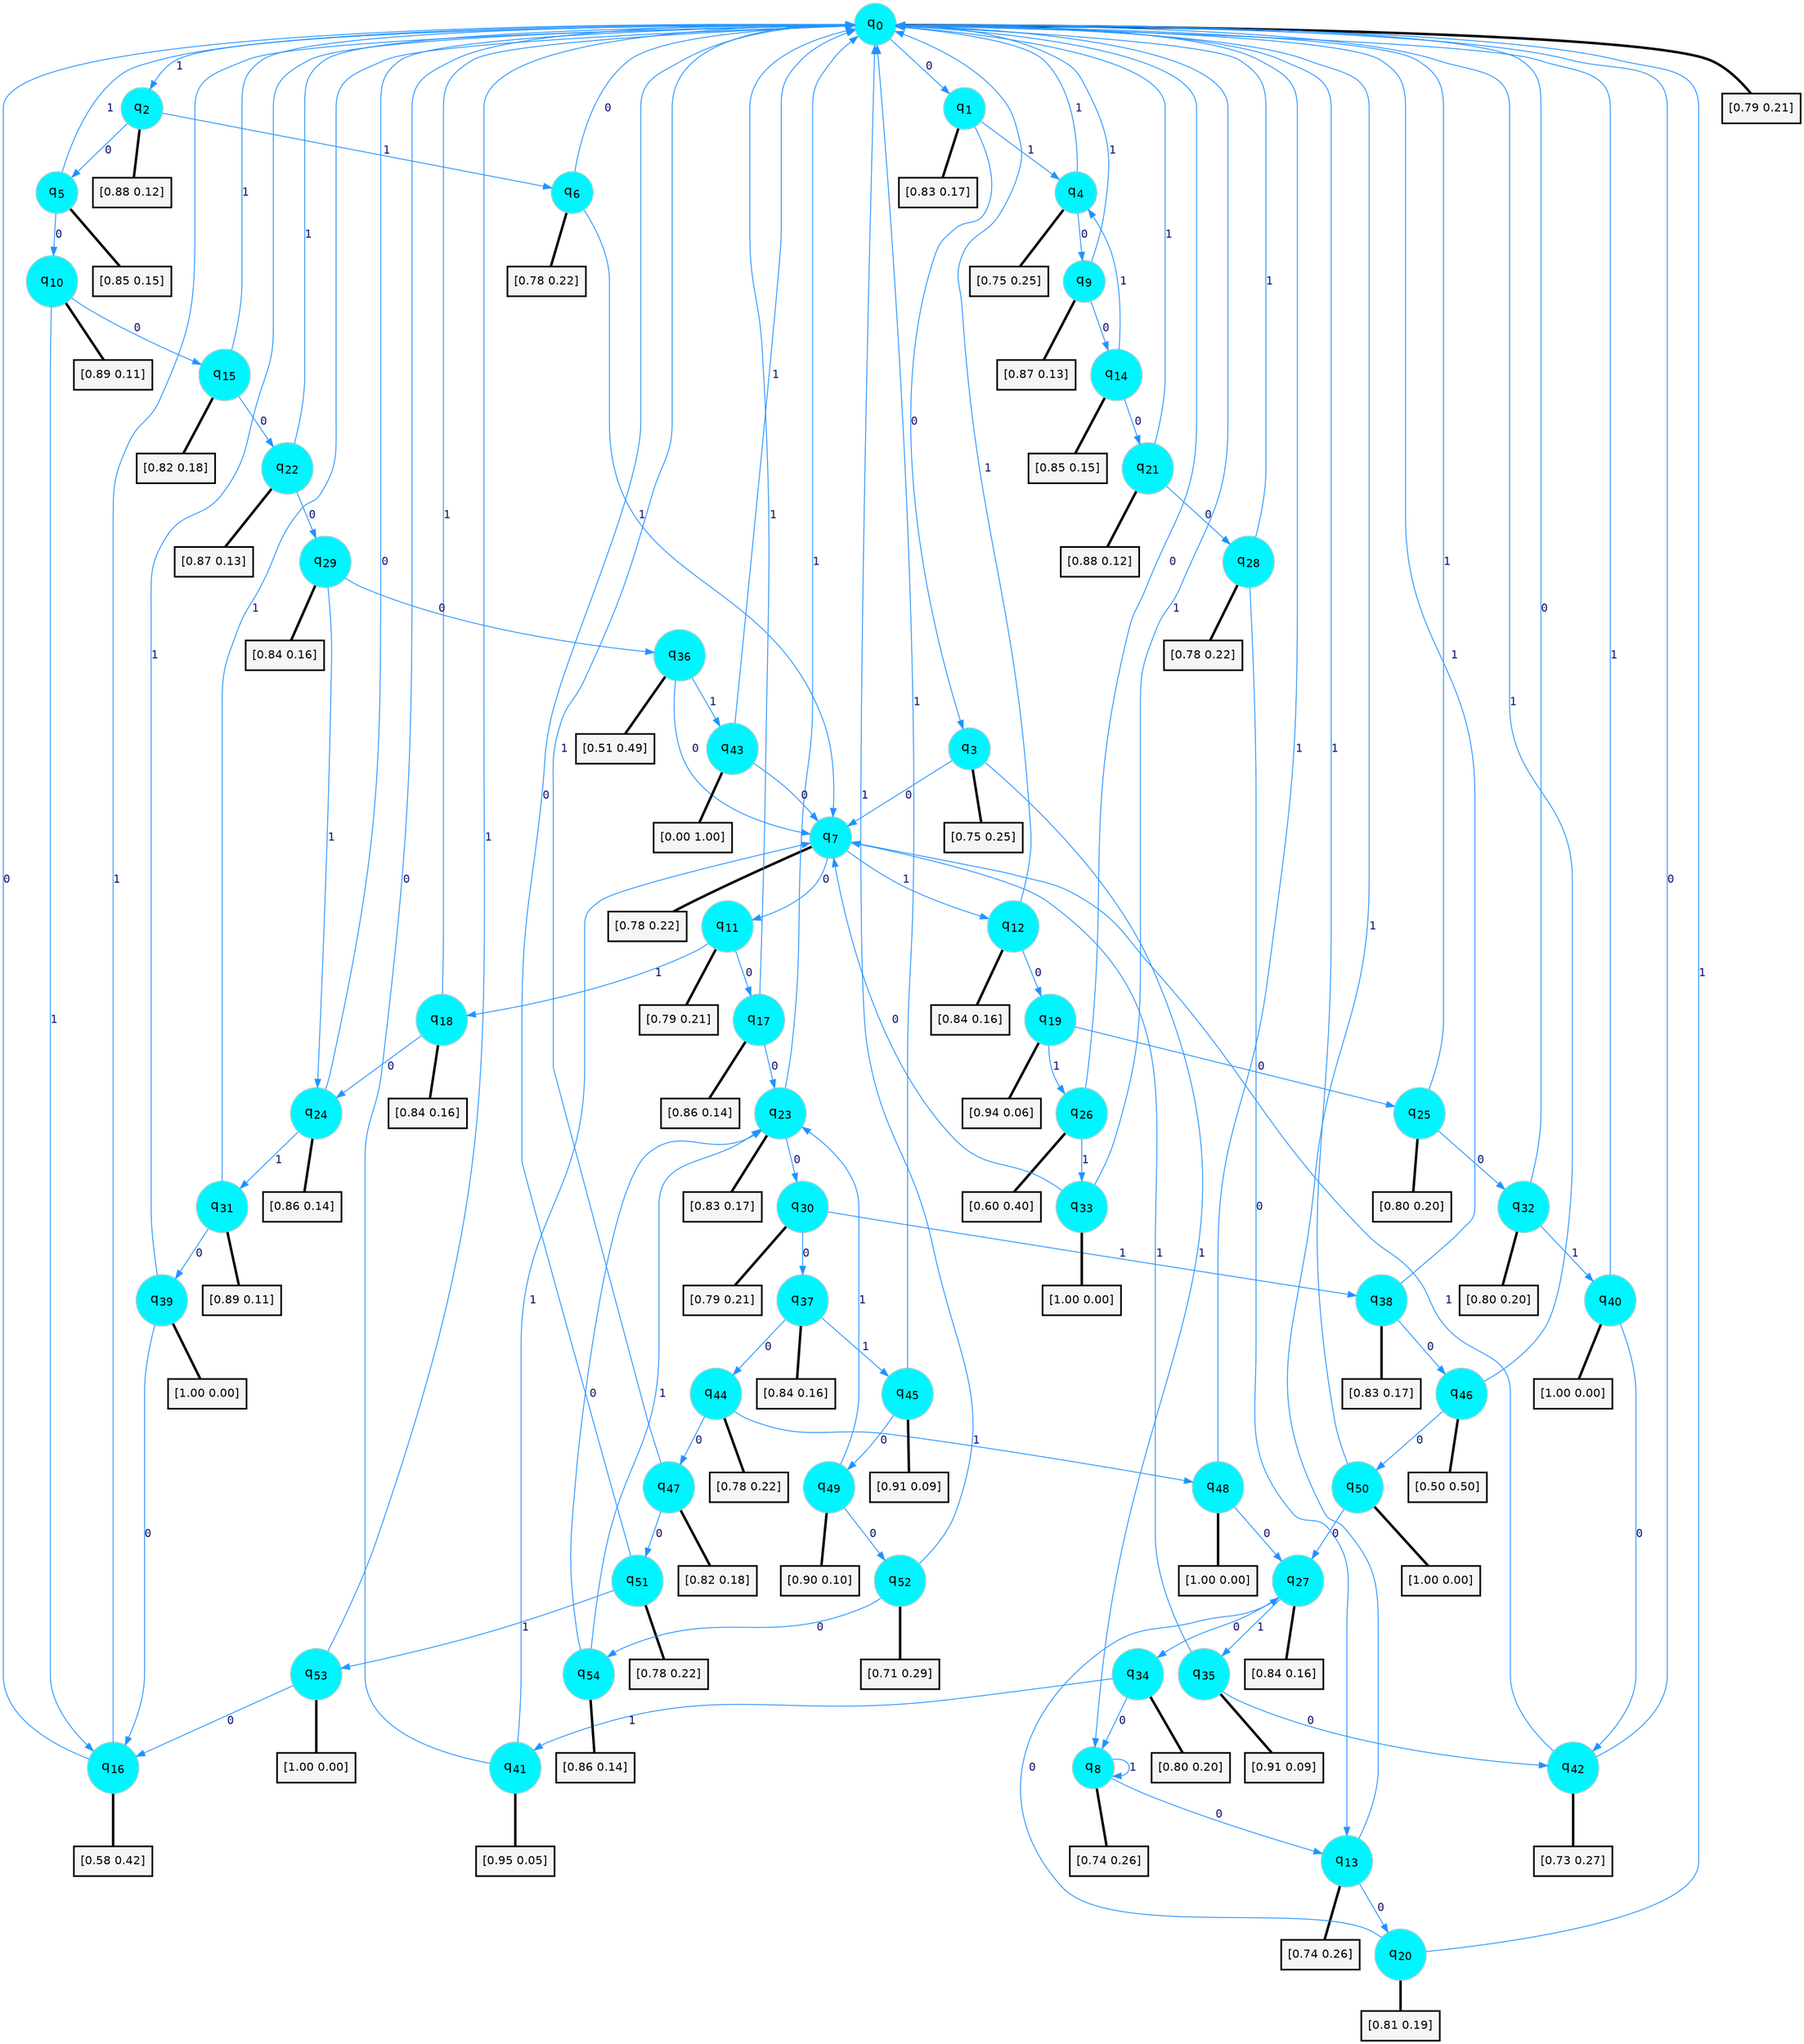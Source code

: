 digraph G {
graph [
bgcolor=transparent, dpi=300, rankdir=TD, size="40,25"];
node [
color=gray, fillcolor=turquoise1, fontcolor=black, fontname=Helvetica, fontsize=16, fontweight=bold, shape=circle, style=filled];
edge [
arrowsize=1, color=dodgerblue1, fontcolor=midnightblue, fontname=courier, fontweight=bold, penwidth=1, style=solid, weight=20];
0[label=<q<SUB>0</SUB>>];
1[label=<q<SUB>1</SUB>>];
2[label=<q<SUB>2</SUB>>];
3[label=<q<SUB>3</SUB>>];
4[label=<q<SUB>4</SUB>>];
5[label=<q<SUB>5</SUB>>];
6[label=<q<SUB>6</SUB>>];
7[label=<q<SUB>7</SUB>>];
8[label=<q<SUB>8</SUB>>];
9[label=<q<SUB>9</SUB>>];
10[label=<q<SUB>10</SUB>>];
11[label=<q<SUB>11</SUB>>];
12[label=<q<SUB>12</SUB>>];
13[label=<q<SUB>13</SUB>>];
14[label=<q<SUB>14</SUB>>];
15[label=<q<SUB>15</SUB>>];
16[label=<q<SUB>16</SUB>>];
17[label=<q<SUB>17</SUB>>];
18[label=<q<SUB>18</SUB>>];
19[label=<q<SUB>19</SUB>>];
20[label=<q<SUB>20</SUB>>];
21[label=<q<SUB>21</SUB>>];
22[label=<q<SUB>22</SUB>>];
23[label=<q<SUB>23</SUB>>];
24[label=<q<SUB>24</SUB>>];
25[label=<q<SUB>25</SUB>>];
26[label=<q<SUB>26</SUB>>];
27[label=<q<SUB>27</SUB>>];
28[label=<q<SUB>28</SUB>>];
29[label=<q<SUB>29</SUB>>];
30[label=<q<SUB>30</SUB>>];
31[label=<q<SUB>31</SUB>>];
32[label=<q<SUB>32</SUB>>];
33[label=<q<SUB>33</SUB>>];
34[label=<q<SUB>34</SUB>>];
35[label=<q<SUB>35</SUB>>];
36[label=<q<SUB>36</SUB>>];
37[label=<q<SUB>37</SUB>>];
38[label=<q<SUB>38</SUB>>];
39[label=<q<SUB>39</SUB>>];
40[label=<q<SUB>40</SUB>>];
41[label=<q<SUB>41</SUB>>];
42[label=<q<SUB>42</SUB>>];
43[label=<q<SUB>43</SUB>>];
44[label=<q<SUB>44</SUB>>];
45[label=<q<SUB>45</SUB>>];
46[label=<q<SUB>46</SUB>>];
47[label=<q<SUB>47</SUB>>];
48[label=<q<SUB>48</SUB>>];
49[label=<q<SUB>49</SUB>>];
50[label=<q<SUB>50</SUB>>];
51[label=<q<SUB>51</SUB>>];
52[label=<q<SUB>52</SUB>>];
53[label=<q<SUB>53</SUB>>];
54[label=<q<SUB>54</SUB>>];
55[label="[0.79 0.21]", shape=box,fontcolor=black, fontname=Helvetica, fontsize=14, penwidth=2, fillcolor=whitesmoke,color=black];
56[label="[0.83 0.17]", shape=box,fontcolor=black, fontname=Helvetica, fontsize=14, penwidth=2, fillcolor=whitesmoke,color=black];
57[label="[0.88 0.12]", shape=box,fontcolor=black, fontname=Helvetica, fontsize=14, penwidth=2, fillcolor=whitesmoke,color=black];
58[label="[0.75 0.25]", shape=box,fontcolor=black, fontname=Helvetica, fontsize=14, penwidth=2, fillcolor=whitesmoke,color=black];
59[label="[0.75 0.25]", shape=box,fontcolor=black, fontname=Helvetica, fontsize=14, penwidth=2, fillcolor=whitesmoke,color=black];
60[label="[0.85 0.15]", shape=box,fontcolor=black, fontname=Helvetica, fontsize=14, penwidth=2, fillcolor=whitesmoke,color=black];
61[label="[0.78 0.22]", shape=box,fontcolor=black, fontname=Helvetica, fontsize=14, penwidth=2, fillcolor=whitesmoke,color=black];
62[label="[0.78 0.22]", shape=box,fontcolor=black, fontname=Helvetica, fontsize=14, penwidth=2, fillcolor=whitesmoke,color=black];
63[label="[0.74 0.26]", shape=box,fontcolor=black, fontname=Helvetica, fontsize=14, penwidth=2, fillcolor=whitesmoke,color=black];
64[label="[0.87 0.13]", shape=box,fontcolor=black, fontname=Helvetica, fontsize=14, penwidth=2, fillcolor=whitesmoke,color=black];
65[label="[0.89 0.11]", shape=box,fontcolor=black, fontname=Helvetica, fontsize=14, penwidth=2, fillcolor=whitesmoke,color=black];
66[label="[0.79 0.21]", shape=box,fontcolor=black, fontname=Helvetica, fontsize=14, penwidth=2, fillcolor=whitesmoke,color=black];
67[label="[0.84 0.16]", shape=box,fontcolor=black, fontname=Helvetica, fontsize=14, penwidth=2, fillcolor=whitesmoke,color=black];
68[label="[0.74 0.26]", shape=box,fontcolor=black, fontname=Helvetica, fontsize=14, penwidth=2, fillcolor=whitesmoke,color=black];
69[label="[0.85 0.15]", shape=box,fontcolor=black, fontname=Helvetica, fontsize=14, penwidth=2, fillcolor=whitesmoke,color=black];
70[label="[0.82 0.18]", shape=box,fontcolor=black, fontname=Helvetica, fontsize=14, penwidth=2, fillcolor=whitesmoke,color=black];
71[label="[0.58 0.42]", shape=box,fontcolor=black, fontname=Helvetica, fontsize=14, penwidth=2, fillcolor=whitesmoke,color=black];
72[label="[0.86 0.14]", shape=box,fontcolor=black, fontname=Helvetica, fontsize=14, penwidth=2, fillcolor=whitesmoke,color=black];
73[label="[0.84 0.16]", shape=box,fontcolor=black, fontname=Helvetica, fontsize=14, penwidth=2, fillcolor=whitesmoke,color=black];
74[label="[0.94 0.06]", shape=box,fontcolor=black, fontname=Helvetica, fontsize=14, penwidth=2, fillcolor=whitesmoke,color=black];
75[label="[0.81 0.19]", shape=box,fontcolor=black, fontname=Helvetica, fontsize=14, penwidth=2, fillcolor=whitesmoke,color=black];
76[label="[0.88 0.12]", shape=box,fontcolor=black, fontname=Helvetica, fontsize=14, penwidth=2, fillcolor=whitesmoke,color=black];
77[label="[0.87 0.13]", shape=box,fontcolor=black, fontname=Helvetica, fontsize=14, penwidth=2, fillcolor=whitesmoke,color=black];
78[label="[0.83 0.17]", shape=box,fontcolor=black, fontname=Helvetica, fontsize=14, penwidth=2, fillcolor=whitesmoke,color=black];
79[label="[0.86 0.14]", shape=box,fontcolor=black, fontname=Helvetica, fontsize=14, penwidth=2, fillcolor=whitesmoke,color=black];
80[label="[0.80 0.20]", shape=box,fontcolor=black, fontname=Helvetica, fontsize=14, penwidth=2, fillcolor=whitesmoke,color=black];
81[label="[0.60 0.40]", shape=box,fontcolor=black, fontname=Helvetica, fontsize=14, penwidth=2, fillcolor=whitesmoke,color=black];
82[label="[0.84 0.16]", shape=box,fontcolor=black, fontname=Helvetica, fontsize=14, penwidth=2, fillcolor=whitesmoke,color=black];
83[label="[0.78 0.22]", shape=box,fontcolor=black, fontname=Helvetica, fontsize=14, penwidth=2, fillcolor=whitesmoke,color=black];
84[label="[0.84 0.16]", shape=box,fontcolor=black, fontname=Helvetica, fontsize=14, penwidth=2, fillcolor=whitesmoke,color=black];
85[label="[0.79 0.21]", shape=box,fontcolor=black, fontname=Helvetica, fontsize=14, penwidth=2, fillcolor=whitesmoke,color=black];
86[label="[0.89 0.11]", shape=box,fontcolor=black, fontname=Helvetica, fontsize=14, penwidth=2, fillcolor=whitesmoke,color=black];
87[label="[0.80 0.20]", shape=box,fontcolor=black, fontname=Helvetica, fontsize=14, penwidth=2, fillcolor=whitesmoke,color=black];
88[label="[1.00 0.00]", shape=box,fontcolor=black, fontname=Helvetica, fontsize=14, penwidth=2, fillcolor=whitesmoke,color=black];
89[label="[0.80 0.20]", shape=box,fontcolor=black, fontname=Helvetica, fontsize=14, penwidth=2, fillcolor=whitesmoke,color=black];
90[label="[0.91 0.09]", shape=box,fontcolor=black, fontname=Helvetica, fontsize=14, penwidth=2, fillcolor=whitesmoke,color=black];
91[label="[0.51 0.49]", shape=box,fontcolor=black, fontname=Helvetica, fontsize=14, penwidth=2, fillcolor=whitesmoke,color=black];
92[label="[0.84 0.16]", shape=box,fontcolor=black, fontname=Helvetica, fontsize=14, penwidth=2, fillcolor=whitesmoke,color=black];
93[label="[0.83 0.17]", shape=box,fontcolor=black, fontname=Helvetica, fontsize=14, penwidth=2, fillcolor=whitesmoke,color=black];
94[label="[1.00 0.00]", shape=box,fontcolor=black, fontname=Helvetica, fontsize=14, penwidth=2, fillcolor=whitesmoke,color=black];
95[label="[1.00 0.00]", shape=box,fontcolor=black, fontname=Helvetica, fontsize=14, penwidth=2, fillcolor=whitesmoke,color=black];
96[label="[0.95 0.05]", shape=box,fontcolor=black, fontname=Helvetica, fontsize=14, penwidth=2, fillcolor=whitesmoke,color=black];
97[label="[0.73 0.27]", shape=box,fontcolor=black, fontname=Helvetica, fontsize=14, penwidth=2, fillcolor=whitesmoke,color=black];
98[label="[0.00 1.00]", shape=box,fontcolor=black, fontname=Helvetica, fontsize=14, penwidth=2, fillcolor=whitesmoke,color=black];
99[label="[0.78 0.22]", shape=box,fontcolor=black, fontname=Helvetica, fontsize=14, penwidth=2, fillcolor=whitesmoke,color=black];
100[label="[0.91 0.09]", shape=box,fontcolor=black, fontname=Helvetica, fontsize=14, penwidth=2, fillcolor=whitesmoke,color=black];
101[label="[0.50 0.50]", shape=box,fontcolor=black, fontname=Helvetica, fontsize=14, penwidth=2, fillcolor=whitesmoke,color=black];
102[label="[0.82 0.18]", shape=box,fontcolor=black, fontname=Helvetica, fontsize=14, penwidth=2, fillcolor=whitesmoke,color=black];
103[label="[1.00 0.00]", shape=box,fontcolor=black, fontname=Helvetica, fontsize=14, penwidth=2, fillcolor=whitesmoke,color=black];
104[label="[0.90 0.10]", shape=box,fontcolor=black, fontname=Helvetica, fontsize=14, penwidth=2, fillcolor=whitesmoke,color=black];
105[label="[1.00 0.00]", shape=box,fontcolor=black, fontname=Helvetica, fontsize=14, penwidth=2, fillcolor=whitesmoke,color=black];
106[label="[0.78 0.22]", shape=box,fontcolor=black, fontname=Helvetica, fontsize=14, penwidth=2, fillcolor=whitesmoke,color=black];
107[label="[0.71 0.29]", shape=box,fontcolor=black, fontname=Helvetica, fontsize=14, penwidth=2, fillcolor=whitesmoke,color=black];
108[label="[1.00 0.00]", shape=box,fontcolor=black, fontname=Helvetica, fontsize=14, penwidth=2, fillcolor=whitesmoke,color=black];
109[label="[0.86 0.14]", shape=box,fontcolor=black, fontname=Helvetica, fontsize=14, penwidth=2, fillcolor=whitesmoke,color=black];
0->1 [label=0];
0->2 [label=1];
0->55 [arrowhead=none, penwidth=3,color=black];
1->3 [label=0];
1->4 [label=1];
1->56 [arrowhead=none, penwidth=3,color=black];
2->5 [label=0];
2->6 [label=1];
2->57 [arrowhead=none, penwidth=3,color=black];
3->7 [label=0];
3->8 [label=1];
3->58 [arrowhead=none, penwidth=3,color=black];
4->9 [label=0];
4->0 [label=1];
4->59 [arrowhead=none, penwidth=3,color=black];
5->10 [label=0];
5->0 [label=1];
5->60 [arrowhead=none, penwidth=3,color=black];
6->0 [label=0];
6->7 [label=1];
6->61 [arrowhead=none, penwidth=3,color=black];
7->11 [label=0];
7->12 [label=1];
7->62 [arrowhead=none, penwidth=3,color=black];
8->13 [label=0];
8->8 [label=1];
8->63 [arrowhead=none, penwidth=3,color=black];
9->14 [label=0];
9->0 [label=1];
9->64 [arrowhead=none, penwidth=3,color=black];
10->15 [label=0];
10->16 [label=1];
10->65 [arrowhead=none, penwidth=3,color=black];
11->17 [label=0];
11->18 [label=1];
11->66 [arrowhead=none, penwidth=3,color=black];
12->19 [label=0];
12->0 [label=1];
12->67 [arrowhead=none, penwidth=3,color=black];
13->20 [label=0];
13->0 [label=1];
13->68 [arrowhead=none, penwidth=3,color=black];
14->21 [label=0];
14->4 [label=1];
14->69 [arrowhead=none, penwidth=3,color=black];
15->22 [label=0];
15->0 [label=1];
15->70 [arrowhead=none, penwidth=3,color=black];
16->0 [label=0];
16->0 [label=1];
16->71 [arrowhead=none, penwidth=3,color=black];
17->23 [label=0];
17->0 [label=1];
17->72 [arrowhead=none, penwidth=3,color=black];
18->24 [label=0];
18->0 [label=1];
18->73 [arrowhead=none, penwidth=3,color=black];
19->25 [label=0];
19->26 [label=1];
19->74 [arrowhead=none, penwidth=3,color=black];
20->27 [label=0];
20->0 [label=1];
20->75 [arrowhead=none, penwidth=3,color=black];
21->28 [label=0];
21->0 [label=1];
21->76 [arrowhead=none, penwidth=3,color=black];
22->29 [label=0];
22->0 [label=1];
22->77 [arrowhead=none, penwidth=3,color=black];
23->30 [label=0];
23->0 [label=1];
23->78 [arrowhead=none, penwidth=3,color=black];
24->0 [label=0];
24->31 [label=1];
24->79 [arrowhead=none, penwidth=3,color=black];
25->32 [label=0];
25->0 [label=1];
25->80 [arrowhead=none, penwidth=3,color=black];
26->0 [label=0];
26->33 [label=1];
26->81 [arrowhead=none, penwidth=3,color=black];
27->34 [label=0];
27->35 [label=1];
27->82 [arrowhead=none, penwidth=3,color=black];
28->13 [label=0];
28->0 [label=1];
28->83 [arrowhead=none, penwidth=3,color=black];
29->36 [label=0];
29->24 [label=1];
29->84 [arrowhead=none, penwidth=3,color=black];
30->37 [label=0];
30->38 [label=1];
30->85 [arrowhead=none, penwidth=3,color=black];
31->39 [label=0];
31->0 [label=1];
31->86 [arrowhead=none, penwidth=3,color=black];
32->0 [label=0];
32->40 [label=1];
32->87 [arrowhead=none, penwidth=3,color=black];
33->7 [label=0];
33->0 [label=1];
33->88 [arrowhead=none, penwidth=3,color=black];
34->8 [label=0];
34->41 [label=1];
34->89 [arrowhead=none, penwidth=3,color=black];
35->42 [label=0];
35->7 [label=1];
35->90 [arrowhead=none, penwidth=3,color=black];
36->7 [label=0];
36->43 [label=1];
36->91 [arrowhead=none, penwidth=3,color=black];
37->44 [label=0];
37->45 [label=1];
37->92 [arrowhead=none, penwidth=3,color=black];
38->46 [label=0];
38->0 [label=1];
38->93 [arrowhead=none, penwidth=3,color=black];
39->16 [label=0];
39->0 [label=1];
39->94 [arrowhead=none, penwidth=3,color=black];
40->42 [label=0];
40->0 [label=1];
40->95 [arrowhead=none, penwidth=3,color=black];
41->0 [label=0];
41->7 [label=1];
41->96 [arrowhead=none, penwidth=3,color=black];
42->0 [label=0];
42->7 [label=1];
42->97 [arrowhead=none, penwidth=3,color=black];
43->7 [label=0];
43->0 [label=1];
43->98 [arrowhead=none, penwidth=3,color=black];
44->47 [label=0];
44->48 [label=1];
44->99 [arrowhead=none, penwidth=3,color=black];
45->49 [label=0];
45->0 [label=1];
45->100 [arrowhead=none, penwidth=3,color=black];
46->50 [label=0];
46->0 [label=1];
46->101 [arrowhead=none, penwidth=3,color=black];
47->51 [label=0];
47->0 [label=1];
47->102 [arrowhead=none, penwidth=3,color=black];
48->27 [label=0];
48->0 [label=1];
48->103 [arrowhead=none, penwidth=3,color=black];
49->52 [label=0];
49->23 [label=1];
49->104 [arrowhead=none, penwidth=3,color=black];
50->27 [label=0];
50->0 [label=1];
50->105 [arrowhead=none, penwidth=3,color=black];
51->0 [label=0];
51->53 [label=1];
51->106 [arrowhead=none, penwidth=3,color=black];
52->54 [label=0];
52->0 [label=1];
52->107 [arrowhead=none, penwidth=3,color=black];
53->16 [label=0];
53->0 [label=1];
53->108 [arrowhead=none, penwidth=3,color=black];
54->23 [label=0];
54->23 [label=1];
54->109 [arrowhead=none, penwidth=3,color=black];
}
